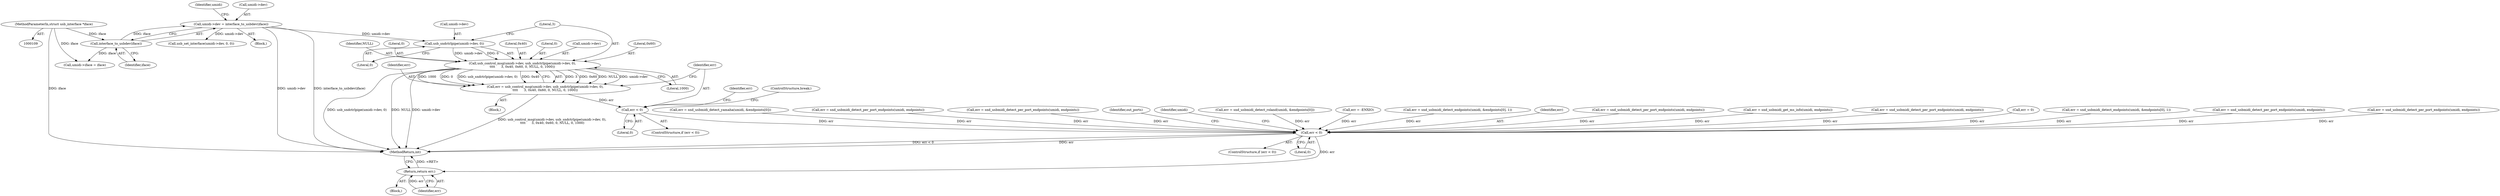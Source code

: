 digraph "0_linux_07d86ca93db7e5cdf4743564d98292042ec21af7@pointer" {
"1000422" [label="(Call,usb_sndctrlpipe(umidi->dev, 0))"];
"1000134" [label="(Call,umidi->dev = interface_to_usbdev(iface))"];
"1000138" [label="(Call,interface_to_usbdev(iface))"];
"1000111" [label="(MethodParameterIn,struct usb_interface *iface)"];
"1000418" [label="(Call,usb_control_msg(umidi->dev, usb_sndctrlpipe(umidi->dev, 0),\n\t\t\t\t      3, 0x40, 0x60, 0, NULL, 0, 1000))"];
"1000416" [label="(Call,err = usb_control_msg(umidi->dev, usb_sndctrlpipe(umidi->dev, 0),\n\t\t\t\t      3, 0x40, 0x60, 0, NULL, 0, 1000))"];
"1000435" [label="(Call,err < 0)"];
"1000476" [label="(Call,err < 0)"];
"1000482" [label="(Return,return err;)"];
"1000316" [label="(Call,err = snd_usbmidi_detect_per_port_endpoints(umidi, endpoints))"];
"1000343" [label="(Call,err = snd_usbmidi_detect_per_port_endpoints(umidi, endpoints))"];
"1000428" [label="(Literal,0x40)"];
"1000139" [label="(Identifier,iface)"];
"1000269" [label="(Call,err = snd_usbmidi_detect_yamaha(umidi, &endpoints[0]))"];
"1000436" [label="(Identifier,err)"];
"1000383" [label="(Call,err = snd_usbmidi_detect_per_port_endpoints(umidi, endpoints))"];
"1000435" [label="(Call,err < 0)"];
"1000114" [label="(Block,)"];
"1000482" [label="(Return,return err;)"];
"1000452" [label="(Call,err = snd_usbmidi_detect_per_port_endpoints(umidi, endpoints))"];
"1000218" [label="(Block,)"];
"1000437" [label="(Literal,0)"];
"1000485" [label="(Identifier,out_ports)"];
"1000111" [label="(MethodParameterIn,struct usb_interface *iface)"];
"1000432" [label="(Literal,0)"];
"1000481" [label="(Identifier,umidi)"];
"1000419" [label="(Call,umidi->dev)"];
"1000434" [label="(ControlStructure,if (err < 0))"];
"1000279" [label="(Call,err = snd_usbmidi_detect_roland(umidi, &endpoints[0]))"];
"1000426" [label="(Literal,0)"];
"1000479" [label="(Block,)"];
"1000427" [label="(Literal,3)"];
"1000418" [label="(Call,usb_control_msg(umidi->dev, usb_sndctrlpipe(umidi->dev, 0),\n\t\t\t\t      3, 0x40, 0x60, 0, NULL, 0, 1000))"];
"1000470" [label="(Call,err = -ENXIO)"];
"1000433" [label="(Literal,1000)"];
"1000366" [label="(Call,err = snd_usbmidi_detect_endpoints(umidi, &endpoints[0], 1))"];
"1000476" [label="(Call,err < 0)"];
"1000429" [label="(Literal,0x60)"];
"1000440" [label="(Identifier,err)"];
"1000477" [label="(Identifier,err)"];
"1000138" [label="(Call,interface_to_usbdev(iface))"];
"1000396" [label="(Call,err = snd_usbmidi_detect_per_port_endpoints(umidi, endpoints))"];
"1000416" [label="(Call,err = usb_control_msg(umidi->dev, usb_sndctrlpipe(umidi->dev, 0),\n\t\t\t\t      3, 0x40, 0x60, 0, NULL, 0, 1000))"];
"1000574" [label="(MethodReturn,int)"];
"1000142" [label="(Identifier,umidi)"];
"1000423" [label="(Call,umidi->dev)"];
"1000417" [label="(Identifier,err)"];
"1000438" [label="(ControlStructure,break;)"];
"1000483" [label="(Identifier,err)"];
"1000431" [label="(Identifier,NULL)"];
"1000220" [label="(Call,err = snd_usbmidi_get_ms_info(umidi, endpoints))"];
"1000135" [label="(Call,umidi->dev)"];
"1000134" [label="(Call,umidi->dev = interface_to_usbdev(iface))"];
"1000430" [label="(Literal,0)"];
"1000439" [label="(Call,err = snd_usbmidi_detect_per_port_endpoints(umidi, endpoints))"];
"1000475" [label="(ControlStructure,if (err < 0))"];
"1000305" [label="(Call,err = 0)"];
"1000337" [label="(Call,usb_set_interface(umidi->dev, 0, 0))"];
"1000422" [label="(Call,usb_sndctrlpipe(umidi->dev, 0))"];
"1000478" [label="(Literal,0)"];
"1000258" [label="(Call,err = snd_usbmidi_detect_endpoints(umidi, &endpoints[0], 1))"];
"1000145" [label="(Call,umidi->iface = iface)"];
"1000422" -> "1000418"  [label="AST: "];
"1000422" -> "1000426"  [label="CFG: "];
"1000423" -> "1000422"  [label="AST: "];
"1000426" -> "1000422"  [label="AST: "];
"1000427" -> "1000422"  [label="CFG: "];
"1000422" -> "1000418"  [label="DDG: umidi->dev"];
"1000422" -> "1000418"  [label="DDG: 0"];
"1000134" -> "1000422"  [label="DDG: umidi->dev"];
"1000134" -> "1000114"  [label="AST: "];
"1000134" -> "1000138"  [label="CFG: "];
"1000135" -> "1000134"  [label="AST: "];
"1000138" -> "1000134"  [label="AST: "];
"1000142" -> "1000134"  [label="CFG: "];
"1000134" -> "1000574"  [label="DDG: umidi->dev"];
"1000134" -> "1000574"  [label="DDG: interface_to_usbdev(iface)"];
"1000138" -> "1000134"  [label="DDG: iface"];
"1000134" -> "1000337"  [label="DDG: umidi->dev"];
"1000138" -> "1000139"  [label="CFG: "];
"1000139" -> "1000138"  [label="AST: "];
"1000111" -> "1000138"  [label="DDG: iface"];
"1000138" -> "1000145"  [label="DDG: iface"];
"1000111" -> "1000109"  [label="AST: "];
"1000111" -> "1000574"  [label="DDG: iface"];
"1000111" -> "1000145"  [label="DDG: iface"];
"1000418" -> "1000416"  [label="AST: "];
"1000418" -> "1000433"  [label="CFG: "];
"1000419" -> "1000418"  [label="AST: "];
"1000427" -> "1000418"  [label="AST: "];
"1000428" -> "1000418"  [label="AST: "];
"1000429" -> "1000418"  [label="AST: "];
"1000430" -> "1000418"  [label="AST: "];
"1000431" -> "1000418"  [label="AST: "];
"1000432" -> "1000418"  [label="AST: "];
"1000433" -> "1000418"  [label="AST: "];
"1000416" -> "1000418"  [label="CFG: "];
"1000418" -> "1000574"  [label="DDG: usb_sndctrlpipe(umidi->dev, 0)"];
"1000418" -> "1000574"  [label="DDG: NULL"];
"1000418" -> "1000574"  [label="DDG: umidi->dev"];
"1000418" -> "1000416"  [label="DDG: 3"];
"1000418" -> "1000416"  [label="DDG: 0x60"];
"1000418" -> "1000416"  [label="DDG: NULL"];
"1000418" -> "1000416"  [label="DDG: umidi->dev"];
"1000418" -> "1000416"  [label="DDG: 1000"];
"1000418" -> "1000416"  [label="DDG: 0"];
"1000418" -> "1000416"  [label="DDG: usb_sndctrlpipe(umidi->dev, 0)"];
"1000418" -> "1000416"  [label="DDG: 0x40"];
"1000416" -> "1000218"  [label="AST: "];
"1000417" -> "1000416"  [label="AST: "];
"1000436" -> "1000416"  [label="CFG: "];
"1000416" -> "1000574"  [label="DDG: usb_control_msg(umidi->dev, usb_sndctrlpipe(umidi->dev, 0),\n\t\t\t\t      3, 0x40, 0x60, 0, NULL, 0, 1000)"];
"1000416" -> "1000435"  [label="DDG: err"];
"1000435" -> "1000434"  [label="AST: "];
"1000435" -> "1000437"  [label="CFG: "];
"1000436" -> "1000435"  [label="AST: "];
"1000437" -> "1000435"  [label="AST: "];
"1000438" -> "1000435"  [label="CFG: "];
"1000440" -> "1000435"  [label="CFG: "];
"1000435" -> "1000476"  [label="DDG: err"];
"1000476" -> "1000475"  [label="AST: "];
"1000476" -> "1000478"  [label="CFG: "];
"1000477" -> "1000476"  [label="AST: "];
"1000478" -> "1000476"  [label="AST: "];
"1000481" -> "1000476"  [label="CFG: "];
"1000485" -> "1000476"  [label="CFG: "];
"1000476" -> "1000574"  [label="DDG: err < 0"];
"1000476" -> "1000574"  [label="DDG: err"];
"1000258" -> "1000476"  [label="DDG: err"];
"1000396" -> "1000476"  [label="DDG: err"];
"1000439" -> "1000476"  [label="DDG: err"];
"1000305" -> "1000476"  [label="DDG: err"];
"1000366" -> "1000476"  [label="DDG: err"];
"1000452" -> "1000476"  [label="DDG: err"];
"1000269" -> "1000476"  [label="DDG: err"];
"1000470" -> "1000476"  [label="DDG: err"];
"1000316" -> "1000476"  [label="DDG: err"];
"1000220" -> "1000476"  [label="DDG: err"];
"1000343" -> "1000476"  [label="DDG: err"];
"1000279" -> "1000476"  [label="DDG: err"];
"1000383" -> "1000476"  [label="DDG: err"];
"1000476" -> "1000482"  [label="DDG: err"];
"1000482" -> "1000479"  [label="AST: "];
"1000482" -> "1000483"  [label="CFG: "];
"1000483" -> "1000482"  [label="AST: "];
"1000574" -> "1000482"  [label="CFG: "];
"1000482" -> "1000574"  [label="DDG: <RET>"];
"1000483" -> "1000482"  [label="DDG: err"];
}
